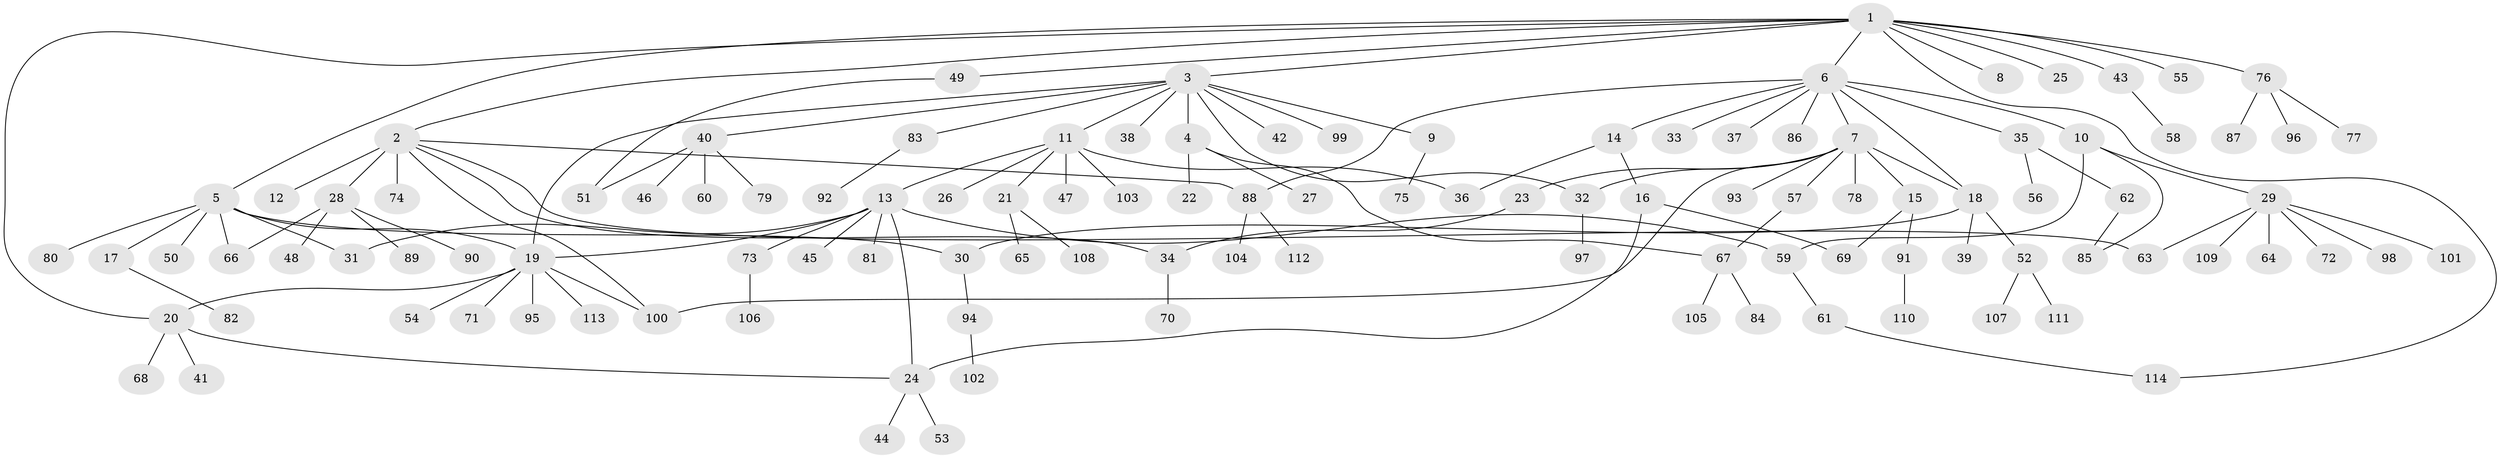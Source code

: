 // coarse degree distribution, {11: 0.024390243902439025, 7: 0.012195121951219513, 3: 0.06097560975609756, 9: 0.036585365853658534, 10: 0.024390243902439025, 1: 0.573170731707317, 4: 0.08536585365853659, 8: 0.012195121951219513, 2: 0.15853658536585366, 6: 0.012195121951219513}
// Generated by graph-tools (version 1.1) at 2025/51/02/27/25 19:51:54]
// undirected, 114 vertices, 135 edges
graph export_dot {
graph [start="1"]
  node [color=gray90,style=filled];
  1;
  2;
  3;
  4;
  5;
  6;
  7;
  8;
  9;
  10;
  11;
  12;
  13;
  14;
  15;
  16;
  17;
  18;
  19;
  20;
  21;
  22;
  23;
  24;
  25;
  26;
  27;
  28;
  29;
  30;
  31;
  32;
  33;
  34;
  35;
  36;
  37;
  38;
  39;
  40;
  41;
  42;
  43;
  44;
  45;
  46;
  47;
  48;
  49;
  50;
  51;
  52;
  53;
  54;
  55;
  56;
  57;
  58;
  59;
  60;
  61;
  62;
  63;
  64;
  65;
  66;
  67;
  68;
  69;
  70;
  71;
  72;
  73;
  74;
  75;
  76;
  77;
  78;
  79;
  80;
  81;
  82;
  83;
  84;
  85;
  86;
  87;
  88;
  89;
  90;
  91;
  92;
  93;
  94;
  95;
  96;
  97;
  98;
  99;
  100;
  101;
  102;
  103;
  104;
  105;
  106;
  107;
  108;
  109;
  110;
  111;
  112;
  113;
  114;
  1 -- 2;
  1 -- 3;
  1 -- 5;
  1 -- 6;
  1 -- 8;
  1 -- 20;
  1 -- 25;
  1 -- 43;
  1 -- 49;
  1 -- 55;
  1 -- 76;
  1 -- 114;
  2 -- 12;
  2 -- 28;
  2 -- 34;
  2 -- 63;
  2 -- 74;
  2 -- 88;
  2 -- 100;
  3 -- 4;
  3 -- 9;
  3 -- 11;
  3 -- 19;
  3 -- 32;
  3 -- 38;
  3 -- 40;
  3 -- 42;
  3 -- 83;
  3 -- 99;
  4 -- 22;
  4 -- 27;
  4 -- 67;
  5 -- 17;
  5 -- 19;
  5 -- 30;
  5 -- 31;
  5 -- 50;
  5 -- 66;
  5 -- 80;
  6 -- 7;
  6 -- 10;
  6 -- 14;
  6 -- 18;
  6 -- 33;
  6 -- 35;
  6 -- 37;
  6 -- 86;
  6 -- 88;
  7 -- 15;
  7 -- 18;
  7 -- 23;
  7 -- 32;
  7 -- 57;
  7 -- 78;
  7 -- 93;
  7 -- 100;
  9 -- 75;
  10 -- 29;
  10 -- 59;
  10 -- 85;
  11 -- 13;
  11 -- 21;
  11 -- 26;
  11 -- 36;
  11 -- 47;
  11 -- 103;
  13 -- 19;
  13 -- 24;
  13 -- 31;
  13 -- 45;
  13 -- 59;
  13 -- 73;
  13 -- 81;
  14 -- 16;
  14 -- 36;
  15 -- 69;
  15 -- 91;
  16 -- 24;
  16 -- 69;
  17 -- 82;
  18 -- 30;
  18 -- 39;
  18 -- 52;
  19 -- 20;
  19 -- 54;
  19 -- 71;
  19 -- 95;
  19 -- 100;
  19 -- 113;
  20 -- 24;
  20 -- 41;
  20 -- 68;
  21 -- 65;
  21 -- 108;
  23 -- 34;
  24 -- 44;
  24 -- 53;
  28 -- 48;
  28 -- 66;
  28 -- 89;
  28 -- 90;
  29 -- 63;
  29 -- 64;
  29 -- 72;
  29 -- 98;
  29 -- 101;
  29 -- 109;
  30 -- 94;
  32 -- 97;
  34 -- 70;
  35 -- 56;
  35 -- 62;
  40 -- 46;
  40 -- 51;
  40 -- 60;
  40 -- 79;
  43 -- 58;
  49 -- 51;
  52 -- 107;
  52 -- 111;
  57 -- 67;
  59 -- 61;
  61 -- 114;
  62 -- 85;
  67 -- 84;
  67 -- 105;
  73 -- 106;
  76 -- 77;
  76 -- 87;
  76 -- 96;
  83 -- 92;
  88 -- 104;
  88 -- 112;
  91 -- 110;
  94 -- 102;
}
